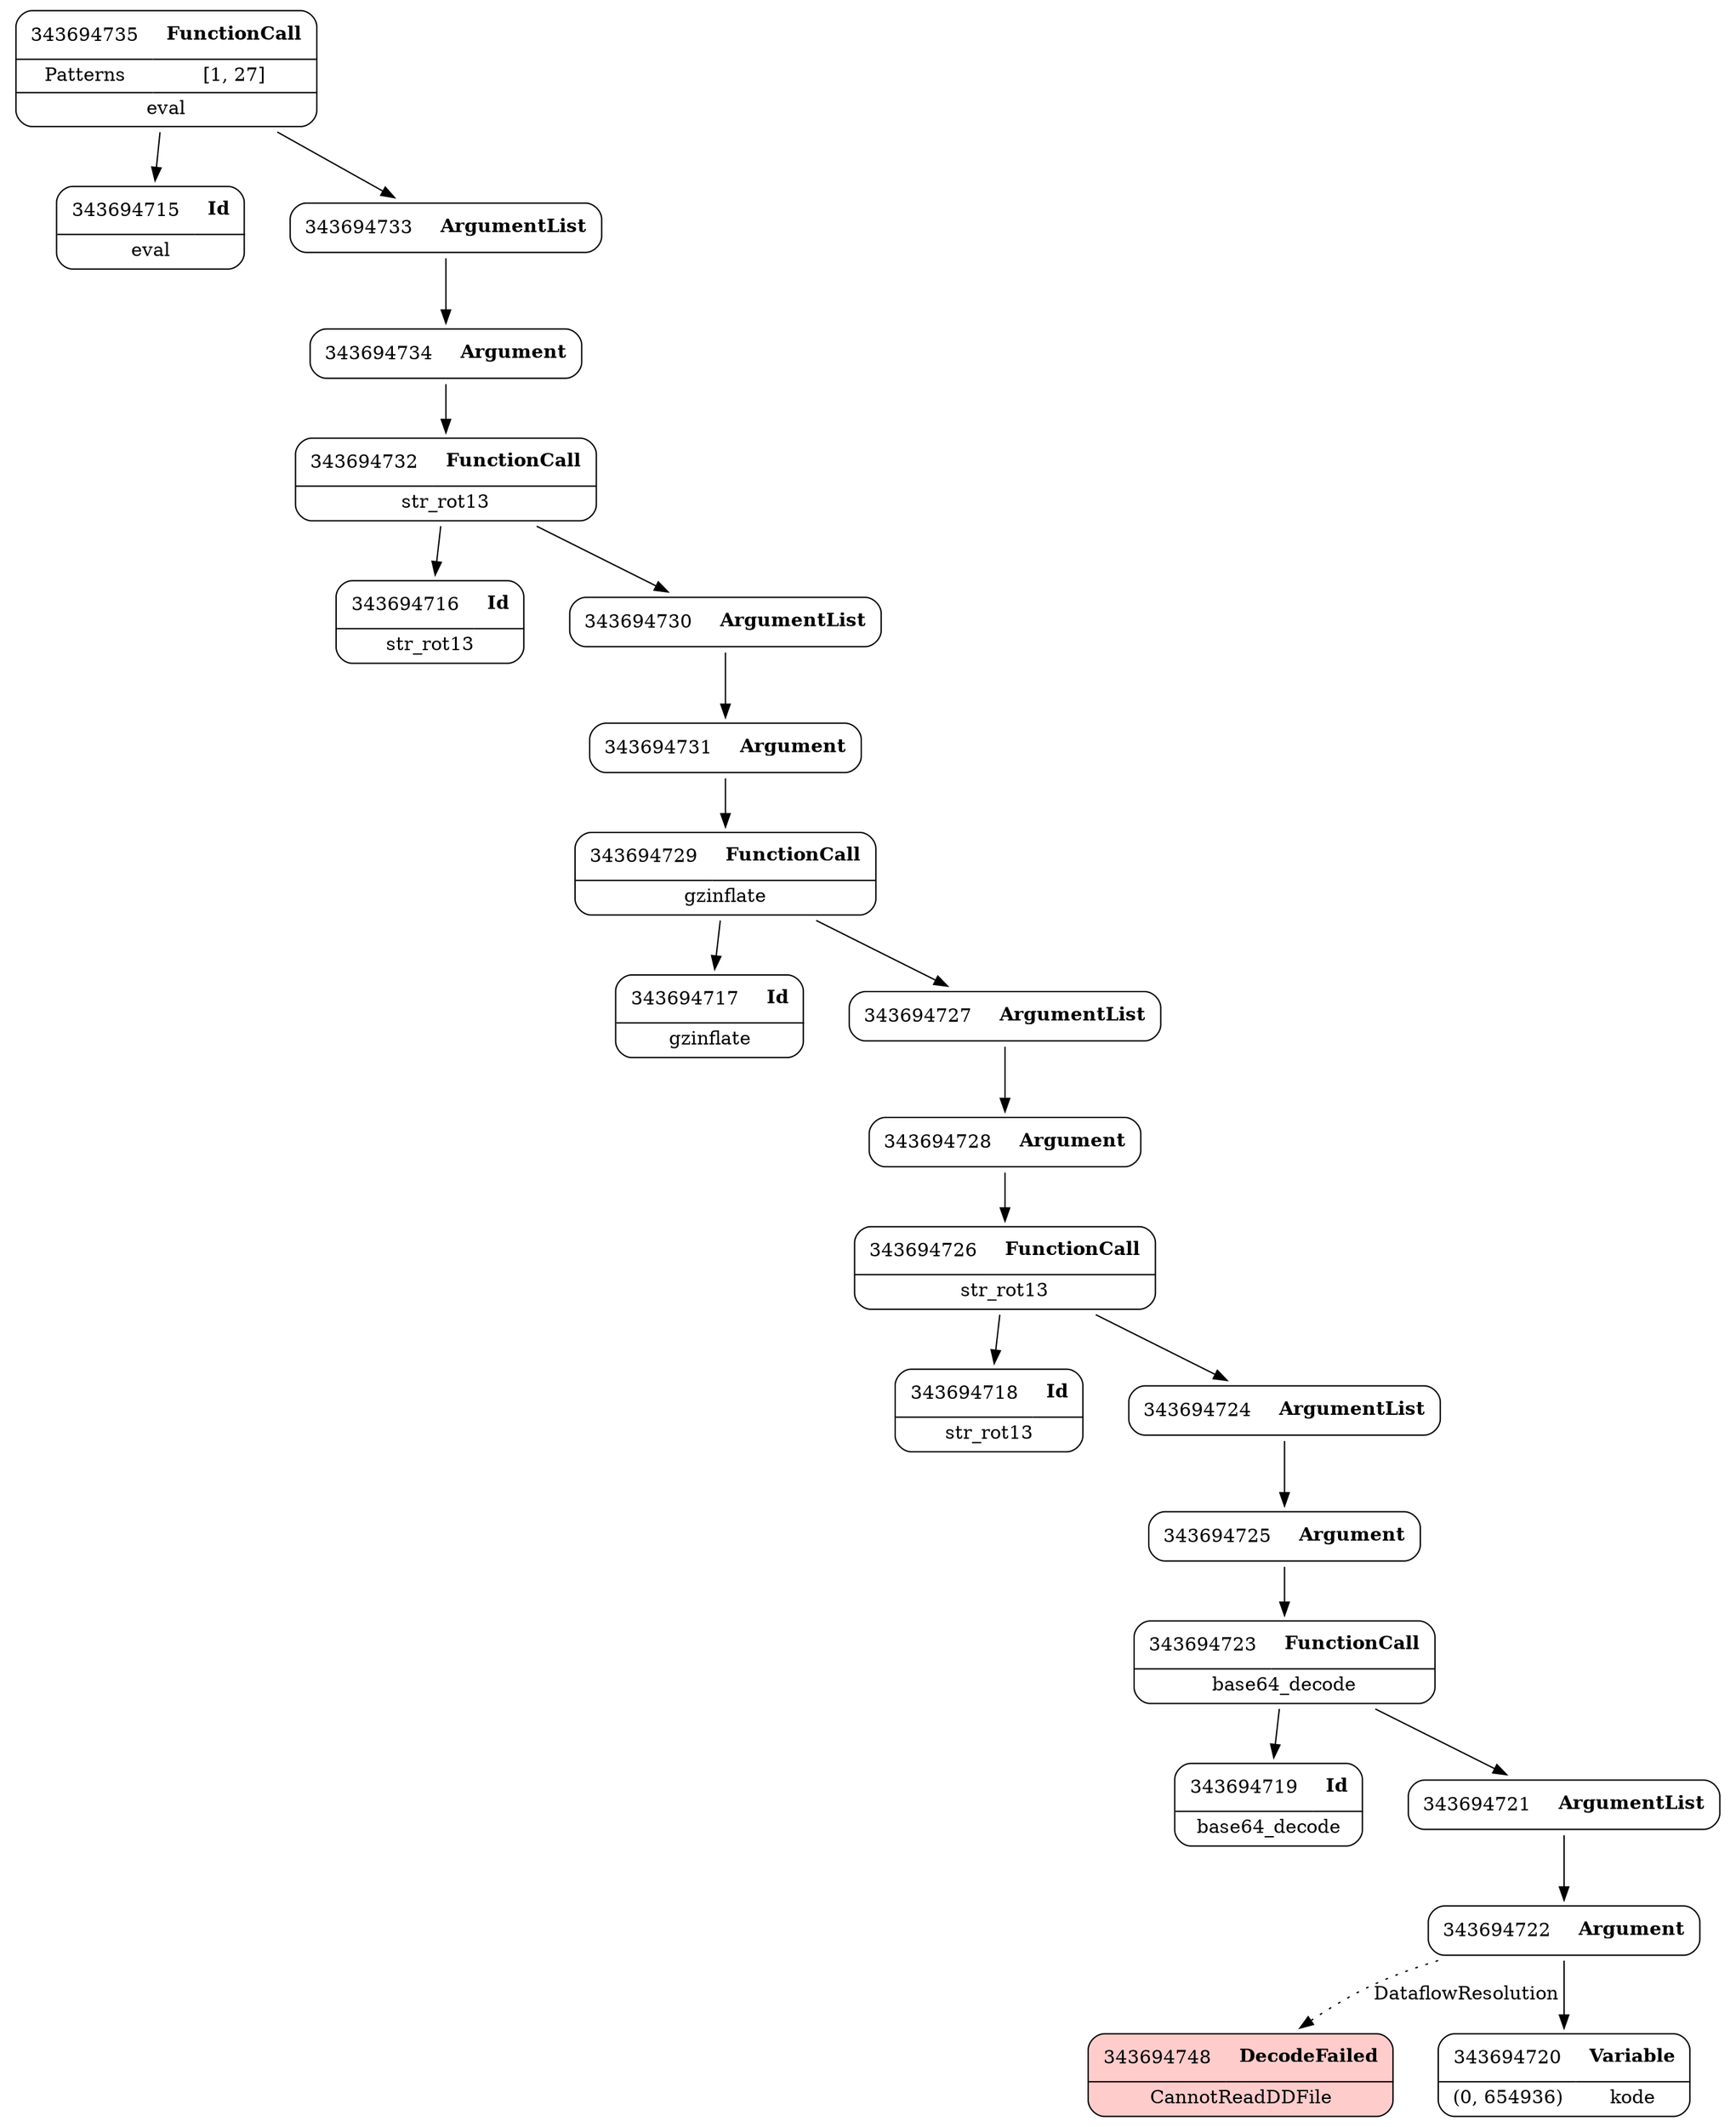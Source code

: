 digraph ast {
node [shape=none];
343694716 [label=<<TABLE border='1' cellspacing='0' cellpadding='10' style='rounded' ><TR><TD border='0'>343694716</TD><TD border='0'><B>Id</B></TD></TR><HR/><TR><TD border='0' cellpadding='5' colspan='2'>str_rot13</TD></TR></TABLE>>];
343694748 [label=<<TABLE border='1' cellspacing='0' cellpadding='10' style='rounded' bgcolor='#FFCCCC' ><TR><TD border='0'>343694748</TD><TD border='0'><B>DecodeFailed</B></TD></TR><HR/><TR><TD border='0' cellpadding='5' colspan='2'>CannotReadDDFile</TD></TR></TABLE>>];
343694717 [label=<<TABLE border='1' cellspacing='0' cellpadding='10' style='rounded' ><TR><TD border='0'>343694717</TD><TD border='0'><B>Id</B></TD></TR><HR/><TR><TD border='0' cellpadding='5' colspan='2'>gzinflate</TD></TR></TABLE>>];
343694718 [label=<<TABLE border='1' cellspacing='0' cellpadding='10' style='rounded' ><TR><TD border='0'>343694718</TD><TD border='0'><B>Id</B></TD></TR><HR/><TR><TD border='0' cellpadding='5' colspan='2'>str_rot13</TD></TR></TABLE>>];
343694719 [label=<<TABLE border='1' cellspacing='0' cellpadding='10' style='rounded' ><TR><TD border='0'>343694719</TD><TD border='0'><B>Id</B></TD></TR><HR/><TR><TD border='0' cellpadding='5' colspan='2'>base64_decode</TD></TR></TABLE>>];
343694715 [label=<<TABLE border='1' cellspacing='0' cellpadding='10' style='rounded' ><TR><TD border='0'>343694715</TD><TD border='0'><B>Id</B></TD></TR><HR/><TR><TD border='0' cellpadding='5' colspan='2'>eval</TD></TR></TABLE>>];
343694732 [label=<<TABLE border='1' cellspacing='0' cellpadding='10' style='rounded' ><TR><TD border='0'>343694732</TD><TD border='0'><B>FunctionCall</B></TD></TR><HR/><TR><TD border='0' cellpadding='5' colspan='2'>str_rot13</TD></TR></TABLE>>];
343694732 -> 343694716 [weight=2];
343694732 -> 343694730 [weight=2];
343694733 [label=<<TABLE border='1' cellspacing='0' cellpadding='10' style='rounded' ><TR><TD border='0'>343694733</TD><TD border='0'><B>ArgumentList</B></TD></TR></TABLE>>];
343694733 -> 343694734 [weight=2];
343694734 [label=<<TABLE border='1' cellspacing='0' cellpadding='10' style='rounded' ><TR><TD border='0'>343694734</TD><TD border='0'><B>Argument</B></TD></TR></TABLE>>];
343694734 -> 343694732 [weight=2];
343694735 [label=<<TABLE border='1' cellspacing='0' cellpadding='10' style='rounded' ><TR><TD border='0'>343694735</TD><TD border='0'><B>FunctionCall</B></TD></TR><HR/><TR><TD border='0' cellpadding='5'>Patterns</TD><TD border='0' cellpadding='5'>[1, 27]</TD></TR><HR/><TR><TD border='0' cellpadding='5' colspan='2'>eval</TD></TR></TABLE>>];
343694735 -> 343694715 [weight=2];
343694735 -> 343694733 [weight=2];
343694728 [label=<<TABLE border='1' cellspacing='0' cellpadding='10' style='rounded' ><TR><TD border='0'>343694728</TD><TD border='0'><B>Argument</B></TD></TR></TABLE>>];
343694728 -> 343694726 [weight=2];
343694729 [label=<<TABLE border='1' cellspacing='0' cellpadding='10' style='rounded' ><TR><TD border='0'>343694729</TD><TD border='0'><B>FunctionCall</B></TD></TR><HR/><TR><TD border='0' cellpadding='5' colspan='2'>gzinflate</TD></TR></TABLE>>];
343694729 -> 343694717 [weight=2];
343694729 -> 343694727 [weight=2];
343694730 [label=<<TABLE border='1' cellspacing='0' cellpadding='10' style='rounded' ><TR><TD border='0'>343694730</TD><TD border='0'><B>ArgumentList</B></TD></TR></TABLE>>];
343694730 -> 343694731 [weight=2];
343694731 [label=<<TABLE border='1' cellspacing='0' cellpadding='10' style='rounded' ><TR><TD border='0'>343694731</TD><TD border='0'><B>Argument</B></TD></TR></TABLE>>];
343694731 -> 343694729 [weight=2];
343694724 [label=<<TABLE border='1' cellspacing='0' cellpadding='10' style='rounded' ><TR><TD border='0'>343694724</TD><TD border='0'><B>ArgumentList</B></TD></TR></TABLE>>];
343694724 -> 343694725 [weight=2];
343694725 [label=<<TABLE border='1' cellspacing='0' cellpadding='10' style='rounded' ><TR><TD border='0'>343694725</TD><TD border='0'><B>Argument</B></TD></TR></TABLE>>];
343694725 -> 343694723 [weight=2];
343694726 [label=<<TABLE border='1' cellspacing='0' cellpadding='10' style='rounded' ><TR><TD border='0'>343694726</TD><TD border='0'><B>FunctionCall</B></TD></TR><HR/><TR><TD border='0' cellpadding='5' colspan='2'>str_rot13</TD></TR></TABLE>>];
343694726 -> 343694718 [weight=2];
343694726 -> 343694724 [weight=2];
343694727 [label=<<TABLE border='1' cellspacing='0' cellpadding='10' style='rounded' ><TR><TD border='0'>343694727</TD><TD border='0'><B>ArgumentList</B></TD></TR></TABLE>>];
343694727 -> 343694728 [weight=2];
343694720 [label=<<TABLE border='1' cellspacing='0' cellpadding='10' style='rounded' ><TR><TD border='0'>343694720</TD><TD border='0'><B>Variable</B></TD></TR><HR/><TR><TD border='0' cellpadding='5'>(0, 654936)</TD><TD border='0' cellpadding='5'>kode</TD></TR></TABLE>>];
343694721 [label=<<TABLE border='1' cellspacing='0' cellpadding='10' style='rounded' ><TR><TD border='0'>343694721</TD><TD border='0'><B>ArgumentList</B></TD></TR></TABLE>>];
343694721 -> 343694722 [weight=2];
343694722 [label=<<TABLE border='1' cellspacing='0' cellpadding='10' style='rounded' ><TR><TD border='0'>343694722</TD><TD border='0'><B>Argument</B></TD></TR></TABLE>>];
343694722 -> 343694720 [weight=2];
343694722 -> 343694748 [style=dotted,label=DataflowResolution];
343694723 [label=<<TABLE border='1' cellspacing='0' cellpadding='10' style='rounded' ><TR><TD border='0'>343694723</TD><TD border='0'><B>FunctionCall</B></TD></TR><HR/><TR><TD border='0' cellpadding='5' colspan='2'>base64_decode</TD></TR></TABLE>>];
343694723 -> 343694719 [weight=2];
343694723 -> 343694721 [weight=2];
}

